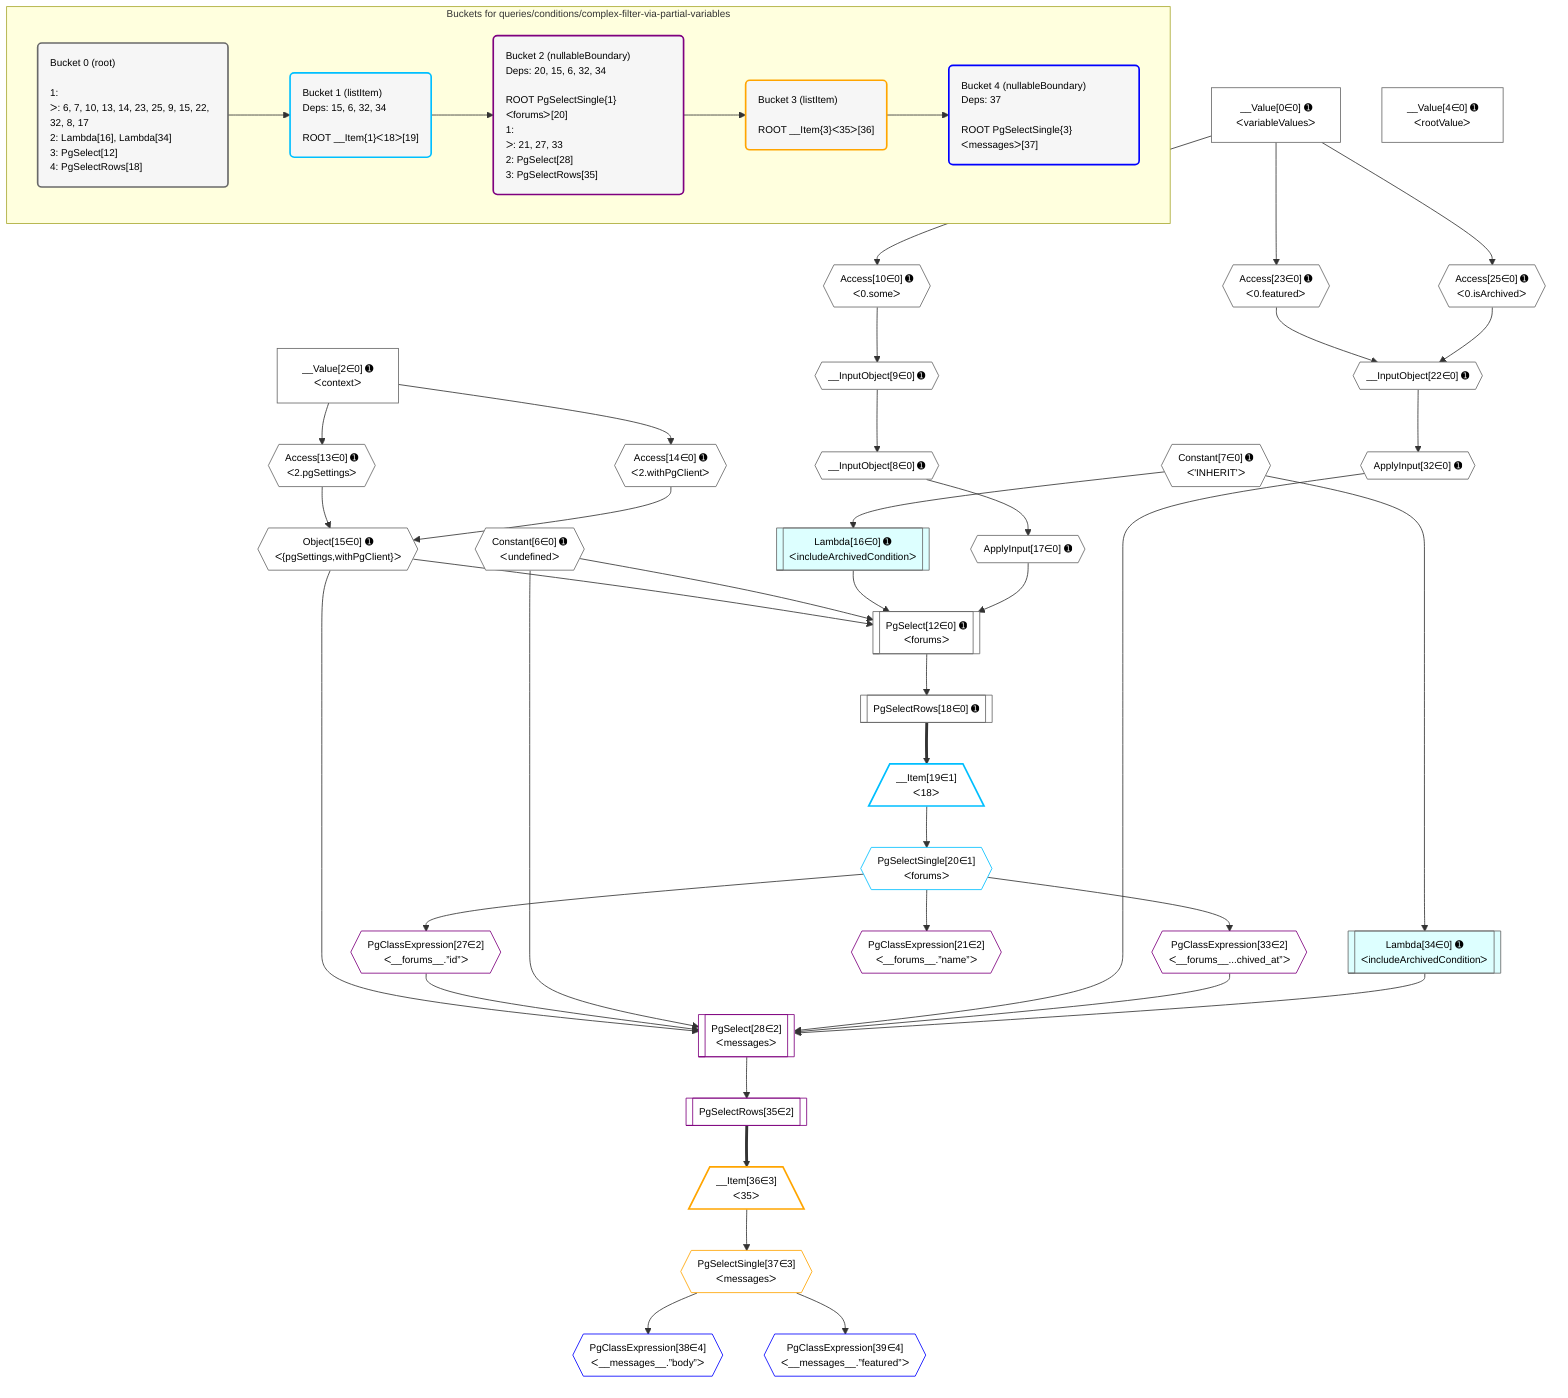 %%{init: {'themeVariables': { 'fontSize': '12px'}}}%%
graph TD
    classDef path fill:#eee,stroke:#000,color:#000
    classDef plan fill:#fff,stroke-width:1px,color:#000
    classDef itemplan fill:#fff,stroke-width:2px,color:#000
    classDef unbatchedplan fill:#dff,stroke-width:1px,color:#000
    classDef sideeffectplan fill:#fcc,stroke-width:2px,color:#000
    classDef bucket fill:#f6f6f6,color:#000,stroke-width:2px,text-align:left


    %% plan dependencies
    PgSelect12[["PgSelect[12∈0] ➊<br />ᐸforumsᐳ"]]:::plan
    Object15{{"Object[15∈0] ➊<br />ᐸ{pgSettings,withPgClient}ᐳ"}}:::plan
    Constant6{{"Constant[6∈0] ➊<br />ᐸundefinedᐳ"}}:::plan
    Lambda16[["Lambda[16∈0] ➊<br />ᐸincludeArchivedConditionᐳ"]]:::unbatchedplan
    ApplyInput17{{"ApplyInput[17∈0] ➊"}}:::plan
    Object15 & Constant6 & Lambda16 & ApplyInput17 --> PgSelect12
    Access13{{"Access[13∈0] ➊<br />ᐸ2.pgSettingsᐳ"}}:::plan
    Access14{{"Access[14∈0] ➊<br />ᐸ2.withPgClientᐳ"}}:::plan
    Access13 & Access14 --> Object15
    __InputObject22{{"__InputObject[22∈0] ➊"}}:::plan
    Access23{{"Access[23∈0] ➊<br />ᐸ0.featuredᐳ"}}:::plan
    Access25{{"Access[25∈0] ➊<br />ᐸ0.isArchivedᐳ"}}:::plan
    Access23 & Access25 --> __InputObject22
    __InputObject8{{"__InputObject[8∈0] ➊"}}:::plan
    __InputObject9{{"__InputObject[9∈0] ➊"}}:::plan
    __InputObject9 --> __InputObject8
    Access10{{"Access[10∈0] ➊<br />ᐸ0.someᐳ"}}:::plan
    Access10 --> __InputObject9
    __Value0["__Value[0∈0] ➊<br />ᐸvariableValuesᐳ"]:::plan
    __Value0 --> Access10
    __Value2["__Value[2∈0] ➊<br />ᐸcontextᐳ"]:::plan
    __Value2 --> Access13
    __Value2 --> Access14
    Constant7{{"Constant[7∈0] ➊<br />ᐸ'INHERIT'ᐳ"}}:::plan
    Constant7 --> Lambda16
    __InputObject8 --> ApplyInput17
    PgSelectRows18[["PgSelectRows[18∈0] ➊"]]:::plan
    PgSelect12 --> PgSelectRows18
    __Value0 --> Access23
    __Value0 --> Access25
    ApplyInput32{{"ApplyInput[32∈0] ➊"}}:::plan
    __InputObject22 --> ApplyInput32
    Lambda34[["Lambda[34∈0] ➊<br />ᐸincludeArchivedConditionᐳ"]]:::unbatchedplan
    Constant7 --> Lambda34
    __Value4["__Value[4∈0] ➊<br />ᐸrootValueᐳ"]:::plan
    __Item19[/"__Item[19∈1]<br />ᐸ18ᐳ"\]:::itemplan
    PgSelectRows18 ==> __Item19
    PgSelectSingle20{{"PgSelectSingle[20∈1]<br />ᐸforumsᐳ"}}:::plan
    __Item19 --> PgSelectSingle20
    PgSelect28[["PgSelect[28∈2]<br />ᐸmessagesᐳ"]]:::plan
    PgClassExpression27{{"PgClassExpression[27∈2]<br />ᐸ__forums__.”id”ᐳ"}}:::plan
    PgClassExpression33{{"PgClassExpression[33∈2]<br />ᐸ__forums__...chived_at”ᐳ"}}:::plan
    Object15 & PgClassExpression27 & Constant6 & ApplyInput32 & PgClassExpression33 & Lambda34 --> PgSelect28
    PgClassExpression21{{"PgClassExpression[21∈2]<br />ᐸ__forums__.”name”ᐳ"}}:::plan
    PgSelectSingle20 --> PgClassExpression21
    PgSelectSingle20 --> PgClassExpression27
    PgSelectSingle20 --> PgClassExpression33
    PgSelectRows35[["PgSelectRows[35∈2]"]]:::plan
    PgSelect28 --> PgSelectRows35
    __Item36[/"__Item[36∈3]<br />ᐸ35ᐳ"\]:::itemplan
    PgSelectRows35 ==> __Item36
    PgSelectSingle37{{"PgSelectSingle[37∈3]<br />ᐸmessagesᐳ"}}:::plan
    __Item36 --> PgSelectSingle37
    PgClassExpression38{{"PgClassExpression[38∈4]<br />ᐸ__messages__.”body”ᐳ"}}:::plan
    PgSelectSingle37 --> PgClassExpression38
    PgClassExpression39{{"PgClassExpression[39∈4]<br />ᐸ__messages__.”featured”ᐳ"}}:::plan
    PgSelectSingle37 --> PgClassExpression39

    %% define steps

    subgraph "Buckets for queries/conditions/complex-filter-via-partial-variables"
    Bucket0("Bucket 0 (root)<br /><br />1: <br />ᐳ: 6, 7, 10, 13, 14, 23, 25, 9, 15, 22, 32, 8, 17<br />2: Lambda[16], Lambda[34]<br />3: PgSelect[12]<br />4: PgSelectRows[18]"):::bucket
    classDef bucket0 stroke:#696969
    class Bucket0,__Value0,__Value2,__Value4,Constant6,Constant7,__InputObject8,__InputObject9,Access10,PgSelect12,Access13,Access14,Object15,Lambda16,ApplyInput17,PgSelectRows18,__InputObject22,Access23,Access25,ApplyInput32,Lambda34 bucket0
    Bucket1("Bucket 1 (listItem)<br />Deps: 15, 6, 32, 34<br /><br />ROOT __Item{1}ᐸ18ᐳ[19]"):::bucket
    classDef bucket1 stroke:#00bfff
    class Bucket1,__Item19,PgSelectSingle20 bucket1
    Bucket2("Bucket 2 (nullableBoundary)<br />Deps: 20, 15, 6, 32, 34<br /><br />ROOT PgSelectSingle{1}ᐸforumsᐳ[20]<br />1: <br />ᐳ: 21, 27, 33<br />2: PgSelect[28]<br />3: PgSelectRows[35]"):::bucket
    classDef bucket2 stroke:#7f007f
    class Bucket2,PgClassExpression21,PgClassExpression27,PgSelect28,PgClassExpression33,PgSelectRows35 bucket2
    Bucket3("Bucket 3 (listItem)<br /><br />ROOT __Item{3}ᐸ35ᐳ[36]"):::bucket
    classDef bucket3 stroke:#ffa500
    class Bucket3,__Item36,PgSelectSingle37 bucket3
    Bucket4("Bucket 4 (nullableBoundary)<br />Deps: 37<br /><br />ROOT PgSelectSingle{3}ᐸmessagesᐳ[37]"):::bucket
    classDef bucket4 stroke:#0000ff
    class Bucket4,PgClassExpression38,PgClassExpression39 bucket4
    Bucket0 --> Bucket1
    Bucket1 --> Bucket2
    Bucket2 --> Bucket3
    Bucket3 --> Bucket4
    end